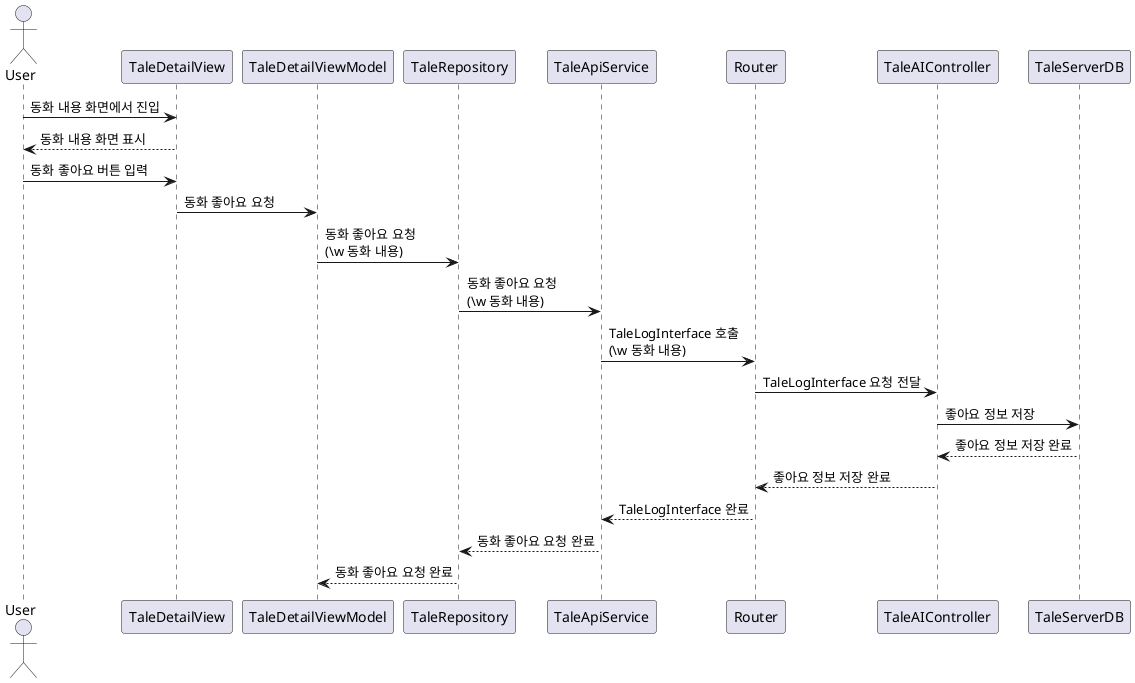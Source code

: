 @startuml seq_get_tale_list

actor User as user
participant TaleDetailView as view
participant TaleDetailViewModel as vm
participant TaleRepository as repo
participant TaleApiService as api
participant Router as router
participant TaleAIController as ctr
participant TaleServerDB as db


user -> view : 동화 내용 화면에서 진입
view --> user : 동화 내용 화면 표시
user -> view : 동화 좋아요 버튼 입력
view -> vm : 동화 좋아요 요청
vm -> repo : 동화 좋아요 요청\n(\w 동화 내용)
repo -> api : 동화 좋아요 요청\n(\w 동화 내용)
api -> router : TaleLogInterface 호출\n(\w 동화 내용)
router -> ctr : TaleLogInterface 요청 전달
ctr -> db : 좋아요 정보 저장
db --> ctr : 좋아요 정보 저장 완료
ctr --> router : 좋아요 정보 저장 완료
router --> api : TaleLogInterface 완료
api --> repo : 동화 좋아요 요청 완료
repo --> vm : 동화 좋아요 요청 완료
@enduml